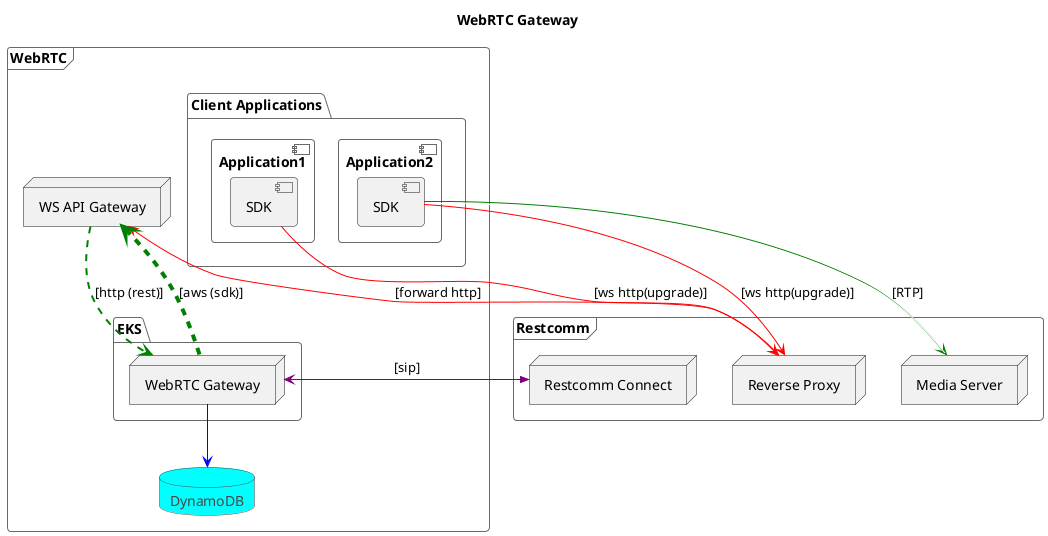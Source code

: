 @startuml
!theme vibrant
title WebRTC Gateway
frame Restcomm {
  node  "Reverse Proxy" as rp
  node  "Restcomm Connect" as rc
  node  "Media Server" as ms
}

frame WebRTC {


package  "Client Applications"{
  component Application1 {
    component SDK as sdk1{
    }
  }

  component Application2 {
    component SDK as sdk2{
    }
  }
}
node  "WS API Gateway" as ws
package  "EKS"{
  node  "WebRTC Gateway" as gw
}


sdk1 -[#red]-> rp     : [ws http(upgrade)]
sdk2 -[#red]-> rp     : [ws http(upgrade)]
sdk2 -[#green;#yello]-> ms : [RTP]

rp -[#red]-> ws     : [forward http]
ws -[#green,dashed,thickness=2]-> gw   : [http (rest)]
gw -[#green,dashed,thickness=4]-> ws   :[aws (sdk)]
gw <-[#purple]->> rc    : [sip]

database "DynamoDB" as db
gw -[#blue]-> db


}

@enduml
